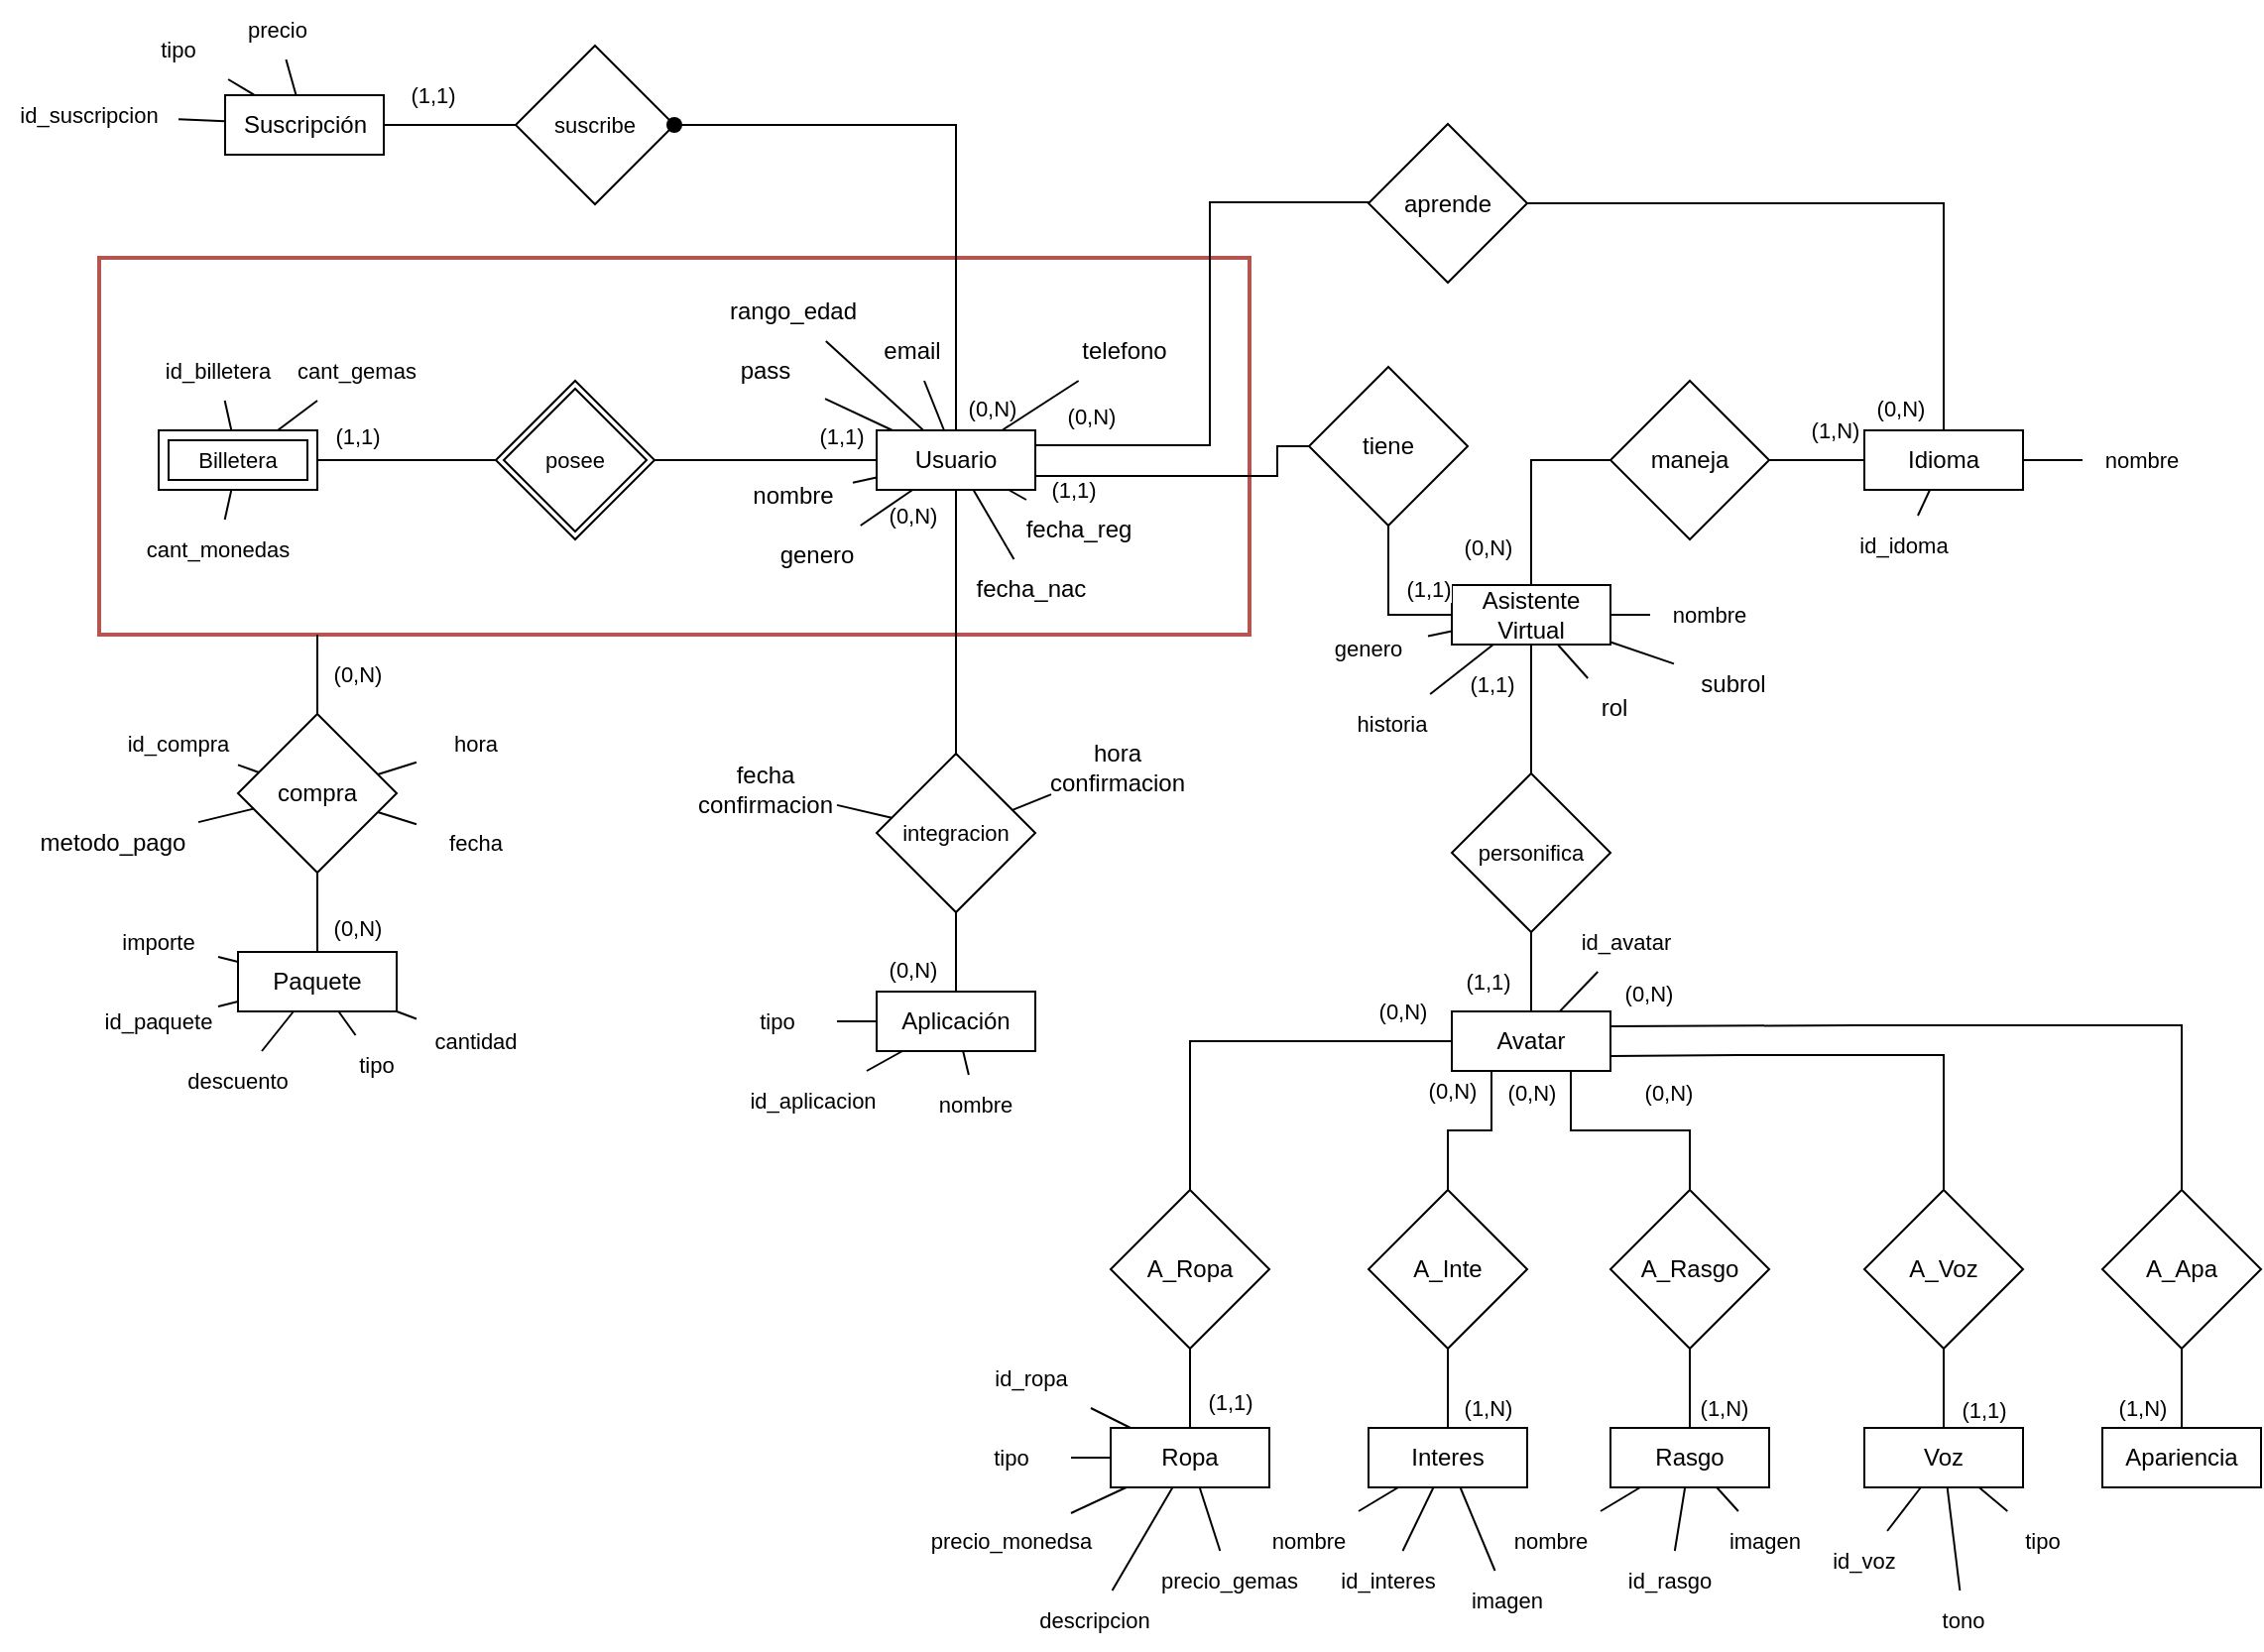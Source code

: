 <mxfile pages="2">
    <diagram id="q5gT2WLwOdPF2kQrVBGD" name="MER Base">
        <mxGraphModel dx="2038" dy="1431" grid="1" gridSize="10" guides="1" tooltips="1" connect="1" arrows="1" fold="1" page="1" pageScale="1" pageWidth="827" pageHeight="1169" math="0" shadow="0">
            <root>
                <mxCell id="0"/>
                <mxCell id="1" parent="0"/>
                <mxCell id="u5Yp9tJVJekNTXGclKFT-41" value="" style="rounded=0;whiteSpace=wrap;html=1;fontFamily=Helvetica;fontSize=11;labelBackgroundColor=default;fillColor=none;strokeColor=#b85450;strokeWidth=2;" parent="1" vertex="1">
                    <mxGeometry x="-1314" y="-870" width="580" height="190" as="geometry"/>
                </mxCell>
                <mxCell id="u5Yp9tJVJekNTXGclKFT-44" style="edgeStyle=orthogonalEdgeStyle;shape=connector;rounded=0;orthogonalLoop=1;jettySize=auto;html=1;strokeColor=default;align=center;verticalAlign=middle;fontFamily=Helvetica;fontSize=11;fontColor=default;labelBackgroundColor=default;endArrow=none;endFill=0;" parent="1" source="u5Yp9tJVJekNTXGclKFT-41" target="u5Yp9tJVJekNTXGclKFT-42" edge="1">
                    <mxGeometry relative="1" as="geometry">
                        <Array as="points">
                            <mxPoint x="-1204" y="-655"/>
                            <mxPoint x="-1204" y="-655"/>
                        </Array>
                    </mxGeometry>
                </mxCell>
                <mxCell id="u5Yp9tJVJekNTXGclKFT-46" value="(0,N)" style="edgeLabel;html=1;align=center;verticalAlign=middle;resizable=0;points=[];fontFamily=Helvetica;fontSize=11;fontColor=default;labelBackgroundColor=default;" parent="u5Yp9tJVJekNTXGclKFT-44" connectable="0" vertex="1">
                    <mxGeometry x="-0.699" y="-1" relative="1" as="geometry">
                        <mxPoint x="21" y="14" as="offset"/>
                    </mxGeometry>
                </mxCell>
                <mxCell id="103" style="edgeStyle=orthogonalEdgeStyle;rounded=0;html=1;startArrow=none;startFill=0;endArrow=none;endFill=0;" edge="1" parent="1" source="u5Yp9tJVJekNTXGclKFT-1" target="101">
                    <mxGeometry relative="1" as="geometry">
                        <Array as="points">
                            <mxPoint x="-720" y="-760"/>
                            <mxPoint x="-720" y="-775"/>
                        </Array>
                    </mxGeometry>
                </mxCell>
                <mxCell id="104" value="(1,1)" style="edgeLabel;html=1;align=center;verticalAlign=middle;resizable=0;points=[];" vertex="1" connectable="0" parent="103">
                    <mxGeometry x="-0.773" y="1" relative="1" as="geometry">
                        <mxPoint x="1" y="8" as="offset"/>
                    </mxGeometry>
                </mxCell>
                <mxCell id="u5Yp9tJVJekNTXGclKFT-1" value="Usuario" style="rounded=0;whiteSpace=wrap;html=1;" parent="1" vertex="1">
                    <mxGeometry x="-922" y="-783" width="80" height="30" as="geometry"/>
                </mxCell>
                <mxCell id="u5Yp9tJVJekNTXGclKFT-8" value="Asistente Virtual" style="rounded=0;whiteSpace=wrap;html=1;strokeColor=default;align=center;verticalAlign=middle;fontFamily=Helvetica;fontSize=12;fontColor=default;fillColor=default;" parent="1" vertex="1">
                    <mxGeometry x="-632" y="-705" width="80" height="30" as="geometry"/>
                </mxCell>
                <mxCell id="u5Yp9tJVJekNTXGclKFT-10" value="maneja" style="rhombus;whiteSpace=wrap;html=1;" parent="1" vertex="1">
                    <mxGeometry x="-552" y="-808.0" width="80" height="80" as="geometry"/>
                </mxCell>
                <mxCell id="u5Yp9tJVJekNTXGclKFT-12" value="Idioma" style="rounded=0;whiteSpace=wrap;html=1;" parent="1" vertex="1">
                    <mxGeometry x="-424" y="-783" width="80" height="30" as="geometry"/>
                </mxCell>
                <mxCell id="u5Yp9tJVJekNTXGclKFT-16" value="aprende" style="rhombus;whiteSpace=wrap;html=1;" parent="1" vertex="1">
                    <mxGeometry x="-674" y="-937.5" width="80" height="80" as="geometry"/>
                </mxCell>
                <mxCell id="u5Yp9tJVJekNTXGclKFT-36" value="posee" style="shape=rhombus;double=1;perimeter=rhombusPerimeter;whiteSpace=wrap;html=1;align=center;fontFamily=Helvetica;fontSize=11;fontColor=default;labelBackgroundColor=default;" parent="1" vertex="1">
                    <mxGeometry x="-1114" y="-808.0" width="80" height="80" as="geometry"/>
                </mxCell>
                <mxCell id="u5Yp9tJVJekNTXGclKFT-37" value="Billetera" style="shape=ext;margin=3;double=1;whiteSpace=wrap;html=1;align=center;fontFamily=Helvetica;fontSize=11;fontColor=default;labelBackgroundColor=default;" parent="1" vertex="1">
                    <mxGeometry x="-1284" y="-783.0" width="80" height="30" as="geometry"/>
                </mxCell>
                <mxCell id="u5Yp9tJVJekNTXGclKFT-42" value="compra" style="rhombus;whiteSpace=wrap;html=1;" parent="1" vertex="1">
                    <mxGeometry x="-1244" y="-640" width="80" height="80" as="geometry"/>
                </mxCell>
                <mxCell id="u5Yp9tJVJekNTXGclKFT-43" value="Paquete" style="rounded=0;whiteSpace=wrap;html=1;" parent="1" vertex="1">
                    <mxGeometry x="-1244" y="-520" width="80" height="30" as="geometry"/>
                </mxCell>
                <mxCell id="u5Yp9tJVJekNTXGclKFT-48" value="suscribe" style="rhombus;whiteSpace=wrap;html=1;fontFamily=Helvetica;fontSize=11;fontColor=default;labelBackgroundColor=default;" parent="1" vertex="1">
                    <mxGeometry x="-1104" y="-977.0" width="80" height="80" as="geometry"/>
                </mxCell>
                <mxCell id="u5Yp9tJVJekNTXGclKFT-50" value="Suscripción" style="rounded=0;whiteSpace=wrap;html=1;" parent="1" vertex="1">
                    <mxGeometry x="-1250.5" y="-952" width="80" height="30" as="geometry"/>
                </mxCell>
                <mxCell id="u5Yp9tJVJekNTXGclKFT-61" value="integracion" style="rhombus;whiteSpace=wrap;html=1;fontFamily=Helvetica;fontSize=11;fontColor=default;labelBackgroundColor=default;" parent="1" vertex="1">
                    <mxGeometry x="-922" y="-620.0" width="80" height="80" as="geometry"/>
                </mxCell>
                <mxCell id="u5Yp9tJVJekNTXGclKFT-65" value="Aplicación" style="rounded=0;whiteSpace=wrap;html=1;" parent="1" vertex="1">
                    <mxGeometry x="-922" y="-500" width="80" height="30" as="geometry"/>
                </mxCell>
                <mxCell id="u5Yp9tJVJekNTXGclKFT-67" value="personifica" style="rhombus;whiteSpace=wrap;html=1;fontFamily=Helvetica;fontSize=11;fontColor=default;labelBackgroundColor=default;" parent="1" vertex="1">
                    <mxGeometry x="-632" y="-610.0" width="80" height="80" as="geometry"/>
                </mxCell>
                <mxCell id="u5Yp9tJVJekNTXGclKFT-70" value="Avatar" style="rounded=0;whiteSpace=wrap;html=1;glass=0;" parent="1" vertex="1">
                    <mxGeometry x="-632" y="-490" width="80" height="30" as="geometry"/>
                </mxCell>
                <mxCell id="u5Yp9tJVJekNTXGclKFT-73" value="A_Inte" style="rhombus;whiteSpace=wrap;html=1;" parent="1" vertex="1">
                    <mxGeometry x="-674" y="-400" width="80" height="80" as="geometry"/>
                </mxCell>
                <mxCell id="u5Yp9tJVJekNTXGclKFT-74" value="A_Voz" style="rhombus;whiteSpace=wrap;html=1;" parent="1" vertex="1">
                    <mxGeometry x="-424" y="-400" width="80" height="80" as="geometry"/>
                </mxCell>
                <mxCell id="u5Yp9tJVJekNTXGclKFT-76" value="A_Ropa" style="rhombus;whiteSpace=wrap;html=1;" parent="1" vertex="1">
                    <mxGeometry x="-804" y="-400" width="80" height="80" as="geometry"/>
                </mxCell>
                <mxCell id="u5Yp9tJVJekNTXGclKFT-86" value="Ropa" style="rounded=0;whiteSpace=wrap;html=1;" parent="1" vertex="1">
                    <mxGeometry x="-804" y="-280" width="80" height="30" as="geometry"/>
                </mxCell>
                <mxCell id="u5Yp9tJVJekNTXGclKFT-87" value="Interes" style="rounded=0;whiteSpace=wrap;html=1;" parent="1" vertex="1">
                    <mxGeometry x="-674" y="-280" width="80" height="30" as="geometry"/>
                </mxCell>
                <mxCell id="u5Yp9tJVJekNTXGclKFT-89" value="Voz" style="rounded=0;whiteSpace=wrap;html=1;" parent="1" vertex="1">
                    <mxGeometry x="-424" y="-280" width="80" height="30" as="geometry"/>
                </mxCell>
                <mxCell id="u5Yp9tJVJekNTXGclKFT-107" value="fecha confirmacion" style="text;html=1;align=center;verticalAlign=middle;whiteSpace=wrap;rounded=0;fontSize=12;" parent="1" vertex="1">
                    <mxGeometry x="-1014" y="-620" width="72" height="35" as="geometry"/>
                </mxCell>
                <mxCell id="u5Yp9tJVJekNTXGclKFT-108" value="hora confirmacion" style="text;html=1;align=center;verticalAlign=middle;whiteSpace=wrap;rounded=0;fontSize=12;" parent="1" vertex="1">
                    <mxGeometry x="-834" y="-628" width="67" height="30" as="geometry"/>
                </mxCell>
                <mxCell id="3Wksmi16IlxtHeZWQYta-1" value="A_Rasgo" style="rhombus;whiteSpace=wrap;html=1;" parent="1" vertex="1">
                    <mxGeometry x="-552" y="-400" width="80" height="80" as="geometry"/>
                </mxCell>
                <mxCell id="3Wksmi16IlxtHeZWQYta-4" value="Rasgo" style="rounded=0;whiteSpace=wrap;html=1;" parent="1" vertex="1">
                    <mxGeometry x="-552" y="-280" width="80" height="30" as="geometry"/>
                </mxCell>
                <mxCell id="3Wksmi16IlxtHeZWQYta-5" value="A_Apa" style="rhombus;whiteSpace=wrap;html=1;" parent="1" vertex="1">
                    <mxGeometry x="-304" y="-400" width="80" height="80" as="geometry"/>
                </mxCell>
                <mxCell id="3Wksmi16IlxtHeZWQYta-8" value="Apariencia" style="rounded=0;whiteSpace=wrap;html=1;" parent="1" vertex="1">
                    <mxGeometry x="-304" y="-280" width="80" height="30" as="geometry"/>
                </mxCell>
                <mxCell id="u5Yp9tJVJekNTXGclKFT-11" value="" style="endArrow=none;html=1;rounded=0;edgeStyle=orthogonalEdgeStyle;jumpStyle=arc;" parent="1" source="u5Yp9tJVJekNTXGclKFT-8" target="u5Yp9tJVJekNTXGclKFT-10" edge="1">
                    <mxGeometry width="50" height="50" relative="1" as="geometry">
                        <mxPoint x="-504" y="-763.75" as="sourcePoint"/>
                        <mxPoint x="-667" y="-469" as="targetPoint"/>
                        <Array as="points">
                            <mxPoint x="-592" y="-768"/>
                        </Array>
                    </mxGeometry>
                </mxCell>
                <mxCell id="u5Yp9tJVJekNTXGclKFT-15" value="(0,N)" style="edgeLabel;html=1;align=center;verticalAlign=middle;resizable=0;points=[];fontFamily=Helvetica;fontSize=11;fontColor=default;labelBackgroundColor=default;" parent="u5Yp9tJVJekNTXGclKFT-11" connectable="0" vertex="1">
                    <mxGeometry x="-0.575" relative="1" as="geometry">
                        <mxPoint x="-22" y="3" as="offset"/>
                    </mxGeometry>
                </mxCell>
                <mxCell id="u5Yp9tJVJekNTXGclKFT-13" style="edgeStyle=orthogonalEdgeStyle;rounded=0;orthogonalLoop=1;jettySize=auto;html=1;endArrow=none;endFill=0;" parent="1" source="u5Yp9tJVJekNTXGclKFT-10" target="u5Yp9tJVJekNTXGclKFT-12" edge="1">
                    <mxGeometry relative="1" as="geometry"/>
                </mxCell>
                <mxCell id="u5Yp9tJVJekNTXGclKFT-14" value="(1,N)" style="edgeLabel;html=1;align=center;verticalAlign=middle;resizable=0;points=[];fontFamily=Helvetica;fontSize=11;fontColor=default;labelBackgroundColor=default;" parent="u5Yp9tJVJekNTXGclKFT-13" connectable="0" vertex="1">
                    <mxGeometry x="0.668" relative="1" as="geometry">
                        <mxPoint x="-7" y="-15" as="offset"/>
                    </mxGeometry>
                </mxCell>
                <mxCell id="u5Yp9tJVJekNTXGclKFT-17" style="edgeStyle=orthogonalEdgeStyle;shape=connector;rounded=0;orthogonalLoop=1;jettySize=auto;html=1;strokeColor=default;align=center;verticalAlign=middle;fontFamily=Helvetica;fontSize=11;fontColor=default;labelBackgroundColor=default;endArrow=none;endFill=0;exitX=1;exitY=0.25;exitDx=0;exitDy=0;" parent="1" source="u5Yp9tJVJekNTXGclKFT-1" target="u5Yp9tJVJekNTXGclKFT-16" edge="1">
                    <mxGeometry relative="1" as="geometry">
                        <Array as="points">
                            <mxPoint x="-754" y="-775"/>
                            <mxPoint x="-754" y="-898"/>
                        </Array>
                    </mxGeometry>
                </mxCell>
                <mxCell id="u5Yp9tJVJekNTXGclKFT-20" value="(0,N)" style="edgeLabel;html=1;align=center;verticalAlign=middle;resizable=0;points=[];fontFamily=Helvetica;fontSize=11;fontColor=default;labelBackgroundColor=default;" parent="u5Yp9tJVJekNTXGclKFT-17" connectable="0" vertex="1">
                    <mxGeometry x="-0.973" relative="1" as="geometry">
                        <mxPoint x="24" y="-15" as="offset"/>
                    </mxGeometry>
                </mxCell>
                <mxCell id="u5Yp9tJVJekNTXGclKFT-18" style="edgeStyle=orthogonalEdgeStyle;shape=connector;rounded=0;orthogonalLoop=1;jettySize=auto;html=1;strokeColor=default;align=center;verticalAlign=middle;fontFamily=Helvetica;fontSize=11;fontColor=default;labelBackgroundColor=default;endArrow=none;endFill=0;" parent="1" source="u5Yp9tJVJekNTXGclKFT-16" target="u5Yp9tJVJekNTXGclKFT-12" edge="1">
                    <mxGeometry relative="1" as="geometry"/>
                </mxCell>
                <mxCell id="u5Yp9tJVJekNTXGclKFT-19" value="(0,N)" style="edgeLabel;html=1;align=center;verticalAlign=middle;resizable=0;points=[];fontFamily=Helvetica;fontSize=11;fontColor=default;labelBackgroundColor=default;" parent="u5Yp9tJVJekNTXGclKFT-18" connectable="0" vertex="1">
                    <mxGeometry x="0.913" y="-1" relative="1" as="geometry">
                        <mxPoint x="-21" y="3" as="offset"/>
                    </mxGeometry>
                </mxCell>
                <mxCell id="u5Yp9tJVJekNTXGclKFT-35" style="edgeStyle=orthogonalEdgeStyle;shape=connector;rounded=0;orthogonalLoop=1;jettySize=auto;html=1;strokeColor=default;align=center;verticalAlign=middle;fontFamily=Helvetica;fontSize=11;fontColor=default;labelBackgroundColor=default;endArrow=none;endFill=0;" parent="1" source="u5Yp9tJVJekNTXGclKFT-1" target="u5Yp9tJVJekNTXGclKFT-36" edge="1">
                    <mxGeometry relative="1" as="geometry">
                        <mxPoint x="-1014" y="-768" as="targetPoint"/>
                    </mxGeometry>
                </mxCell>
                <mxCell id="u5Yp9tJVJekNTXGclKFT-39" value="(1,1)" style="edgeLabel;html=1;align=center;verticalAlign=middle;resizable=0;points=[];fontFamily=Helvetica;fontSize=11;fontColor=default;labelBackgroundColor=default;" parent="u5Yp9tJVJekNTXGclKFT-35" connectable="0" vertex="1">
                    <mxGeometry x="-0.834" relative="1" as="geometry">
                        <mxPoint x="-9" y="-12" as="offset"/>
                    </mxGeometry>
                </mxCell>
                <mxCell id="u5Yp9tJVJekNTXGclKFT-38" style="edgeStyle=orthogonalEdgeStyle;shape=connector;rounded=0;orthogonalLoop=1;jettySize=auto;html=1;strokeColor=default;align=center;verticalAlign=middle;fontFamily=Helvetica;fontSize=11;fontColor=default;labelBackgroundColor=default;endArrow=none;endFill=0;" parent="1" source="u5Yp9tJVJekNTXGclKFT-36" target="u5Yp9tJVJekNTXGclKFT-37" edge="1">
                    <mxGeometry relative="1" as="geometry"/>
                </mxCell>
                <mxCell id="u5Yp9tJVJekNTXGclKFT-40" value="(1,1)" style="edgeLabel;html=1;align=center;verticalAlign=middle;resizable=0;points=[];fontFamily=Helvetica;fontSize=11;fontColor=default;labelBackgroundColor=default;" parent="u5Yp9tJVJekNTXGclKFT-38" connectable="0" vertex="1">
                    <mxGeometry x="0.703" relative="1" as="geometry">
                        <mxPoint x="6" y="-12" as="offset"/>
                    </mxGeometry>
                </mxCell>
                <mxCell id="u5Yp9tJVJekNTXGclKFT-45" style="edgeStyle=orthogonalEdgeStyle;shape=connector;rounded=0;orthogonalLoop=1;jettySize=auto;html=1;strokeColor=default;align=center;verticalAlign=middle;fontFamily=Helvetica;fontSize=11;fontColor=default;labelBackgroundColor=default;endArrow=none;endFill=0;" parent="1" source="u5Yp9tJVJekNTXGclKFT-42" target="u5Yp9tJVJekNTXGclKFT-43" edge="1">
                    <mxGeometry relative="1" as="geometry"/>
                </mxCell>
                <mxCell id="u5Yp9tJVJekNTXGclKFT-47" value="(0,N)" style="edgeLabel;html=1;align=center;verticalAlign=middle;resizable=0;points=[];fontFamily=Helvetica;fontSize=11;fontColor=default;labelBackgroundColor=default;" parent="u5Yp9tJVJekNTXGclKFT-45" connectable="0" vertex="1">
                    <mxGeometry x="0.229" y="1" relative="1" as="geometry">
                        <mxPoint x="19" y="3" as="offset"/>
                    </mxGeometry>
                </mxCell>
                <mxCell id="u5Yp9tJVJekNTXGclKFT-49" style="edgeStyle=orthogonalEdgeStyle;shape=connector;rounded=0;orthogonalLoop=1;jettySize=auto;html=1;strokeColor=default;align=center;verticalAlign=middle;fontFamily=Helvetica;fontSize=11;fontColor=default;labelBackgroundColor=default;endArrow=none;endFill=0;" parent="1" source="u5Yp9tJVJekNTXGclKFT-1" target="u5Yp9tJVJekNTXGclKFT-48" edge="1">
                    <mxGeometry relative="1" as="geometry">
                        <Array as="points">
                            <mxPoint x="-882" y="-937"/>
                        </Array>
                    </mxGeometry>
                </mxCell>
                <mxCell id="u5Yp9tJVJekNTXGclKFT-60" value="(0,N)" style="edgeLabel;html=1;align=center;verticalAlign=middle;resizable=0;points=[];fontFamily=Helvetica;fontSize=11;fontColor=default;labelBackgroundColor=default;" parent="u5Yp9tJVJekNTXGclKFT-49" connectable="0" vertex="1">
                    <mxGeometry x="-0.926" y="2" relative="1" as="geometry">
                        <mxPoint x="20" as="offset"/>
                    </mxGeometry>
                </mxCell>
                <mxCell id="u5Yp9tJVJekNTXGclKFT-51" style="edgeStyle=orthogonalEdgeStyle;shape=connector;rounded=0;orthogonalLoop=1;jettySize=auto;html=1;strokeColor=default;align=center;verticalAlign=middle;fontFamily=Helvetica;fontSize=11;fontColor=default;labelBackgroundColor=default;endArrow=none;endFill=0;" parent="1" source="u5Yp9tJVJekNTXGclKFT-48" target="u5Yp9tJVJekNTXGclKFT-50" edge="1">
                    <mxGeometry relative="1" as="geometry">
                        <mxPoint x="-1124" y="-922.0" as="sourcePoint"/>
                    </mxGeometry>
                </mxCell>
                <mxCell id="u5Yp9tJVJekNTXGclKFT-59" value="(1,1)" style="edgeLabel;html=1;align=center;verticalAlign=middle;resizable=0;points=[];fontFamily=Helvetica;fontSize=11;fontColor=default;labelBackgroundColor=default;" parent="u5Yp9tJVJekNTXGclKFT-51" connectable="0" vertex="1">
                    <mxGeometry x="0.339" relative="1" as="geometry">
                        <mxPoint x="2" y="-15" as="offset"/>
                    </mxGeometry>
                </mxCell>
                <mxCell id="u5Yp9tJVJekNTXGclKFT-62" style="edgeStyle=orthogonalEdgeStyle;shape=connector;rounded=0;orthogonalLoop=1;jettySize=auto;html=1;strokeColor=default;align=center;verticalAlign=middle;fontFamily=Helvetica;fontSize=11;fontColor=default;labelBackgroundColor=default;endArrow=none;endFill=0;" parent="1" source="u5Yp9tJVJekNTXGclKFT-1" target="u5Yp9tJVJekNTXGclKFT-61" edge="1">
                    <mxGeometry relative="1" as="geometry"/>
                </mxCell>
                <mxCell id="u5Yp9tJVJekNTXGclKFT-84" value="(0,N)" style="edgeLabel;html=1;align=center;verticalAlign=middle;resizable=0;points=[];fontFamily=Helvetica;fontSize=11;fontColor=default;labelBackgroundColor=default;" parent="u5Yp9tJVJekNTXGclKFT-62" connectable="0" vertex="1">
                    <mxGeometry x="-0.777" relative="1" as="geometry">
                        <mxPoint x="-22" y="-2" as="offset"/>
                    </mxGeometry>
                </mxCell>
                <mxCell id="u5Yp9tJVJekNTXGclKFT-66" value="" style="edgeStyle=orthogonalEdgeStyle;shape=connector;rounded=0;orthogonalLoop=1;jettySize=auto;html=1;strokeColor=default;align=center;verticalAlign=middle;fontFamily=Helvetica;fontSize=11;fontColor=default;labelBackgroundColor=default;endArrow=none;endFill=0;" parent="1" source="u5Yp9tJVJekNTXGclKFT-61" target="u5Yp9tJVJekNTXGclKFT-65" edge="1">
                    <mxGeometry relative="1" as="geometry"/>
                </mxCell>
                <mxCell id="u5Yp9tJVJekNTXGclKFT-82" value="(0,N)" style="edgeLabel;html=1;align=center;verticalAlign=middle;resizable=0;points=[];fontFamily=Helvetica;fontSize=11;fontColor=default;labelBackgroundColor=default;" parent="u5Yp9tJVJekNTXGclKFT-66" connectable="0" vertex="1">
                    <mxGeometry x="0.426" y="-2" relative="1" as="geometry">
                        <mxPoint x="-20" as="offset"/>
                    </mxGeometry>
                </mxCell>
                <mxCell id="u5Yp9tJVJekNTXGclKFT-68" style="edgeStyle=orthogonalEdgeStyle;shape=connector;rounded=0;orthogonalLoop=1;jettySize=auto;html=1;strokeColor=default;align=center;verticalAlign=middle;fontFamily=Helvetica;fontSize=11;fontColor=default;labelBackgroundColor=default;endArrow=none;endFill=0;" parent="1" source="u5Yp9tJVJekNTXGclKFT-8" target="u5Yp9tJVJekNTXGclKFT-67" edge="1">
                    <mxGeometry relative="1" as="geometry"/>
                </mxCell>
                <mxCell id="FVOGcY9Ehc3pNcKBaOKf-2" value="(1,1)" style="edgeLabel;html=1;align=center;verticalAlign=middle;resizable=0;points=[];" parent="u5Yp9tJVJekNTXGclKFT-68" vertex="1" connectable="0">
                    <mxGeometry x="-0.811" relative="1" as="geometry">
                        <mxPoint x="-20" y="14" as="offset"/>
                    </mxGeometry>
                </mxCell>
                <mxCell id="u5Yp9tJVJekNTXGclKFT-71" style="edgeStyle=orthogonalEdgeStyle;shape=connector;rounded=0;orthogonalLoop=1;jettySize=auto;html=1;strokeColor=default;align=center;verticalAlign=middle;fontFamily=Helvetica;fontSize=11;fontColor=default;labelBackgroundColor=default;endArrow=none;endFill=0;" parent="1" source="u5Yp9tJVJekNTXGclKFT-67" target="u5Yp9tJVJekNTXGclKFT-70" edge="1">
                    <mxGeometry relative="1" as="geometry"/>
                </mxCell>
                <mxCell id="FVOGcY9Ehc3pNcKBaOKf-3" value="(1,1)" style="edgeLabel;html=1;align=center;verticalAlign=middle;resizable=0;points=[];" parent="u5Yp9tJVJekNTXGclKFT-71" vertex="1" connectable="0">
                    <mxGeometry x="0.346" relative="1" as="geometry">
                        <mxPoint x="-22" y="-2" as="offset"/>
                    </mxGeometry>
                </mxCell>
                <mxCell id="u5Yp9tJVJekNTXGclKFT-78" style="edgeStyle=orthogonalEdgeStyle;shape=connector;rounded=0;orthogonalLoop=1;jettySize=auto;html=1;entryX=0.25;entryY=1;entryDx=0;entryDy=0;strokeColor=default;align=center;verticalAlign=middle;fontFamily=Helvetica;fontSize=11;fontColor=default;labelBackgroundColor=default;endArrow=none;endFill=0;" parent="1" source="u5Yp9tJVJekNTXGclKFT-73" target="u5Yp9tJVJekNTXGclKFT-70" edge="1">
                    <mxGeometry relative="1" as="geometry"/>
                </mxCell>
                <mxCell id="u5Yp9tJVJekNTXGclKFT-97" value="(0,N)" style="edgeLabel;html=1;align=center;verticalAlign=middle;resizable=0;points=[];fontFamily=Helvetica;fontSize=11;fontColor=default;labelBackgroundColor=default;" parent="u5Yp9tJVJekNTXGclKFT-78" connectable="0" vertex="1">
                    <mxGeometry x="0.849" relative="1" as="geometry">
                        <mxPoint x="-20" y="4" as="offset"/>
                    </mxGeometry>
                </mxCell>
                <mxCell id="u5Yp9tJVJekNTXGclKFT-80" style="edgeStyle=orthogonalEdgeStyle;shape=connector;rounded=0;orthogonalLoop=1;jettySize=auto;html=1;entryX=1;entryY=0.75;entryDx=0;entryDy=0;strokeColor=default;align=center;verticalAlign=middle;fontFamily=Helvetica;fontSize=11;fontColor=default;labelBackgroundColor=default;endArrow=none;endFill=0;" parent="1" source="u5Yp9tJVJekNTXGclKFT-74" target="u5Yp9tJVJekNTXGclKFT-70" edge="1">
                    <mxGeometry relative="1" as="geometry">
                        <Array as="points">
                            <mxPoint x="-384" y="-468.0"/>
                            <mxPoint x="-488" y="-468.0"/>
                        </Array>
                    </mxGeometry>
                </mxCell>
                <mxCell id="u5Yp9tJVJekNTXGclKFT-99" value="(0,N)" style="edgeLabel;html=1;align=center;verticalAlign=middle;resizable=0;points=[];fontFamily=Helvetica;fontSize=11;fontColor=default;labelBackgroundColor=default;" parent="u5Yp9tJVJekNTXGclKFT-80" connectable="0" vertex="1">
                    <mxGeometry x="0.878" y="2" relative="1" as="geometry">
                        <mxPoint x="14" y="16" as="offset"/>
                    </mxGeometry>
                </mxCell>
                <mxCell id="u5Yp9tJVJekNTXGclKFT-77" style="edgeStyle=orthogonalEdgeStyle;shape=connector;rounded=0;orthogonalLoop=1;jettySize=auto;html=1;strokeColor=default;align=center;verticalAlign=middle;fontFamily=Helvetica;fontSize=11;fontColor=default;labelBackgroundColor=default;endArrow=none;endFill=0;" parent="1" source="u5Yp9tJVJekNTXGclKFT-76" target="u5Yp9tJVJekNTXGclKFT-70" edge="1">
                    <mxGeometry relative="1" as="geometry">
                        <Array as="points">
                            <mxPoint x="-764" y="-475.0"/>
                        </Array>
                    </mxGeometry>
                </mxCell>
                <mxCell id="u5Yp9tJVJekNTXGclKFT-96" value="(0,N)" style="edgeLabel;html=1;align=center;verticalAlign=middle;resizable=0;points=[];fontFamily=Helvetica;fontSize=11;fontColor=default;labelBackgroundColor=default;" parent="u5Yp9tJVJekNTXGclKFT-77" connectable="0" vertex="1">
                    <mxGeometry x="0.76" y="1" relative="1" as="geometry">
                        <mxPoint y="-14" as="offset"/>
                    </mxGeometry>
                </mxCell>
                <mxCell id="u5Yp9tJVJekNTXGclKFT-91" style="edgeStyle=orthogonalEdgeStyle;shape=connector;rounded=0;orthogonalLoop=1;jettySize=auto;html=1;strokeColor=default;align=center;verticalAlign=middle;fontFamily=Helvetica;fontSize=11;fontColor=default;labelBackgroundColor=default;endArrow=none;endFill=0;" parent="1" source="u5Yp9tJVJekNTXGclKFT-86" target="u5Yp9tJVJekNTXGclKFT-76" edge="1">
                    <mxGeometry relative="1" as="geometry"/>
                </mxCell>
                <mxCell id="u5Yp9tJVJekNTXGclKFT-101" value="(1,1)" style="edgeLabel;html=1;align=center;verticalAlign=middle;resizable=0;points=[];fontFamily=Helvetica;fontSize=11;fontColor=default;labelBackgroundColor=default;" parent="u5Yp9tJVJekNTXGclKFT-91" connectable="0" vertex="1">
                    <mxGeometry x="-0.352" relative="1" as="geometry">
                        <mxPoint x="20" as="offset"/>
                    </mxGeometry>
                </mxCell>
                <mxCell id="u5Yp9tJVJekNTXGclKFT-92" style="edgeStyle=orthogonalEdgeStyle;shape=connector;rounded=0;orthogonalLoop=1;jettySize=auto;html=1;strokeColor=default;align=center;verticalAlign=middle;fontFamily=Helvetica;fontSize=11;fontColor=default;labelBackgroundColor=default;endArrow=none;endFill=0;" parent="1" source="u5Yp9tJVJekNTXGclKFT-87" target="u5Yp9tJVJekNTXGclKFT-73" edge="1">
                    <mxGeometry relative="1" as="geometry"/>
                </mxCell>
                <mxCell id="u5Yp9tJVJekNTXGclKFT-102" value="(1,N)" style="edgeLabel;html=1;align=center;verticalAlign=middle;resizable=0;points=[];fontFamily=Helvetica;fontSize=11;fontColor=default;labelBackgroundColor=default;" parent="u5Yp9tJVJekNTXGclKFT-92" connectable="0" vertex="1">
                    <mxGeometry x="-0.39" relative="1" as="geometry">
                        <mxPoint x="20" y="2" as="offset"/>
                    </mxGeometry>
                </mxCell>
                <mxCell id="u5Yp9tJVJekNTXGclKFT-94" value="" style="edgeStyle=orthogonalEdgeStyle;shape=connector;rounded=0;orthogonalLoop=1;jettySize=auto;html=1;strokeColor=default;align=center;verticalAlign=middle;fontFamily=Helvetica;fontSize=11;fontColor=default;labelBackgroundColor=default;endArrow=none;endFill=0;" parent="1" source="u5Yp9tJVJekNTXGclKFT-89" target="u5Yp9tJVJekNTXGclKFT-74" edge="1">
                    <mxGeometry relative="1" as="geometry"/>
                </mxCell>
                <mxCell id="u5Yp9tJVJekNTXGclKFT-104" value="(1,1)" style="edgeLabel;html=1;align=center;verticalAlign=middle;resizable=0;points=[];fontFamily=Helvetica;fontSize=11;fontColor=default;labelBackgroundColor=default;" parent="u5Yp9tJVJekNTXGclKFT-94" connectable="0" vertex="1">
                    <mxGeometry x="-0.53" relative="1" as="geometry">
                        <mxPoint x="20" as="offset"/>
                    </mxGeometry>
                </mxCell>
                <mxCell id="u5Yp9tJVJekNTXGclKFT-109" style="shape=connector;rounded=0;orthogonalLoop=1;jettySize=auto;html=1;strokeColor=default;align=center;verticalAlign=middle;fontFamily=Helvetica;fontSize=11;fontColor=default;labelBackgroundColor=default;endArrow=none;endFill=0;" parent="1" source="u5Yp9tJVJekNTXGclKFT-107" target="u5Yp9tJVJekNTXGclKFT-61" edge="1">
                    <mxGeometry relative="1" as="geometry"/>
                </mxCell>
                <mxCell id="u5Yp9tJVJekNTXGclKFT-110" style="shape=connector;rounded=0;orthogonalLoop=1;jettySize=auto;html=1;strokeColor=default;align=center;verticalAlign=middle;fontFamily=Helvetica;fontSize=11;fontColor=default;labelBackgroundColor=default;endArrow=none;endFill=0;" parent="1" source="u5Yp9tJVJekNTXGclKFT-108" target="u5Yp9tJVJekNTXGclKFT-61" edge="1">
                    <mxGeometry relative="1" as="geometry"/>
                </mxCell>
                <mxCell id="u5Yp9tJVJekNTXGclKFT-79" style="edgeStyle=orthogonalEdgeStyle;shape=connector;rounded=0;orthogonalLoop=1;jettySize=auto;html=1;entryX=0.75;entryY=1;entryDx=0;entryDy=0;strokeColor=default;align=center;verticalAlign=middle;fontFamily=Helvetica;fontSize=11;fontColor=default;labelBackgroundColor=default;endArrow=none;endFill=0;" parent="1" source="3Wksmi16IlxtHeZWQYta-1" target="u5Yp9tJVJekNTXGclKFT-70" edge="1">
                    <mxGeometry relative="1" as="geometry">
                        <mxPoint x="-511.971" y="-399.971" as="sourcePoint"/>
                    </mxGeometry>
                </mxCell>
                <mxCell id="u5Yp9tJVJekNTXGclKFT-98" value="(0,N)" style="edgeLabel;html=1;align=center;verticalAlign=middle;resizable=0;points=[];fontFamily=Helvetica;fontSize=11;fontColor=default;labelBackgroundColor=default;" parent="u5Yp9tJVJekNTXGclKFT-79" connectable="0" vertex="1">
                    <mxGeometry x="0.79" y="-1" relative="1" as="geometry">
                        <mxPoint x="-21" y="-2" as="offset"/>
                    </mxGeometry>
                </mxCell>
                <mxCell id="3Wksmi16IlxtHeZWQYta-2" value="" style="edgeStyle=orthogonalEdgeStyle;shape=connector;rounded=0;orthogonalLoop=1;jettySize=auto;html=1;strokeColor=default;align=center;verticalAlign=middle;fontFamily=Helvetica;fontSize=11;fontColor=default;labelBackgroundColor=default;endArrow=none;endFill=0;" parent="1" source="3Wksmi16IlxtHeZWQYta-4" target="3Wksmi16IlxtHeZWQYta-1" edge="1">
                    <mxGeometry relative="1" as="geometry"/>
                </mxCell>
                <mxCell id="3Wksmi16IlxtHeZWQYta-3" value="(1,N)" style="edgeLabel;html=1;align=center;verticalAlign=middle;resizable=0;points=[];fontFamily=Helvetica;fontSize=11;fontColor=default;labelBackgroundColor=default;" parent="3Wksmi16IlxtHeZWQYta-2" connectable="0" vertex="1">
                    <mxGeometry x="-0.27" y="1" relative="1" as="geometry">
                        <mxPoint x="18" y="4" as="offset"/>
                    </mxGeometry>
                </mxCell>
                <mxCell id="u5Yp9tJVJekNTXGclKFT-81" style="edgeStyle=orthogonalEdgeStyle;shape=connector;rounded=0;orthogonalLoop=1;jettySize=auto;html=1;entryX=1;entryY=0.25;entryDx=0;entryDy=0;strokeColor=default;align=center;verticalAlign=middle;fontFamily=Helvetica;fontSize=11;fontColor=default;labelBackgroundColor=default;endArrow=none;endFill=0;" parent="1" source="3Wksmi16IlxtHeZWQYta-5" target="u5Yp9tJVJekNTXGclKFT-70" edge="1">
                    <mxGeometry relative="1" as="geometry">
                        <Array as="points">
                            <mxPoint x="-264" y="-483.0"/>
                            <mxPoint x="-428" y="-483.0"/>
                        </Array>
                        <mxPoint x="-263.971" y="-399.971" as="sourcePoint"/>
                    </mxGeometry>
                </mxCell>
                <mxCell id="u5Yp9tJVJekNTXGclKFT-100" value="(0,N)" style="edgeLabel;html=1;align=center;verticalAlign=middle;resizable=0;points=[];fontFamily=Helvetica;fontSize=11;fontColor=default;labelBackgroundColor=default;" parent="u5Yp9tJVJekNTXGclKFT-81" connectable="0" vertex="1">
                    <mxGeometry x="0.922" y="-1" relative="1" as="geometry">
                        <mxPoint x="4" y="-16" as="offset"/>
                    </mxGeometry>
                </mxCell>
                <mxCell id="3Wksmi16IlxtHeZWQYta-6" style="edgeStyle=orthogonalEdgeStyle;shape=connector;rounded=0;orthogonalLoop=1;jettySize=auto;html=1;strokeColor=default;align=center;verticalAlign=middle;fontFamily=Helvetica;fontSize=11;fontColor=default;labelBackgroundColor=default;endArrow=none;endFill=0;" parent="1" source="3Wksmi16IlxtHeZWQYta-8" target="3Wksmi16IlxtHeZWQYta-5" edge="1">
                    <mxGeometry relative="1" as="geometry"/>
                </mxCell>
                <mxCell id="3Wksmi16IlxtHeZWQYta-7" value="(1,N)" style="edgeLabel;html=1;align=center;verticalAlign=middle;resizable=0;points=[];fontFamily=Helvetica;fontSize=11;fontColor=default;labelBackgroundColor=default;" parent="3Wksmi16IlxtHeZWQYta-6" connectable="0" vertex="1">
                    <mxGeometry x="-0.512" y="-1" relative="1" as="geometry">
                        <mxPoint x="-21" as="offset"/>
                    </mxGeometry>
                </mxCell>
                <mxCell id="jOYwwTdjakLoFln-Enrr-1" value="" style="shape=waypoint;sketch=0;fillStyle=solid;size=6;pointerEvents=1;points=[];fillColor=none;resizable=0;rotatable=0;perimeter=centerPerimeter;snapToPoint=1;strokeWidth=2;" parent="1" vertex="1">
                    <mxGeometry x="-1034" y="-947" width="20" height="20" as="geometry"/>
                </mxCell>
                <mxCell id="15" style="edgeStyle=none;shape=connector;rounded=1;html=1;labelBackgroundColor=default;strokeColor=default;fontFamily=Helvetica;fontSize=11;fontColor=default;endArrow=none;endFill=0;" parent="1" source="3" target="u5Yp9tJVJekNTXGclKFT-1" edge="1">
                    <mxGeometry relative="1" as="geometry"/>
                </mxCell>
                <mxCell id="3" value="email" style="text;html=1;strokeColor=none;fillColor=none;align=center;verticalAlign=middle;whiteSpace=wrap;rounded=0;" parent="1" vertex="1">
                    <mxGeometry x="-934" y="-838" width="60" height="30" as="geometry"/>
                </mxCell>
                <mxCell id="11" style="edgeStyle=none;html=1;endArrow=none;endFill=0;" parent="1" source="4" target="u5Yp9tJVJekNTXGclKFT-1" edge="1">
                    <mxGeometry relative="1" as="geometry"/>
                </mxCell>
                <mxCell id="4" value="nombre" style="text;html=1;strokeColor=none;fillColor=none;align=center;verticalAlign=middle;whiteSpace=wrap;rounded=0;" parent="1" vertex="1">
                    <mxGeometry x="-994" y="-765" width="60" height="30" as="geometry"/>
                </mxCell>
                <mxCell id="16" style="edgeStyle=none;shape=connector;rounded=1;html=1;labelBackgroundColor=default;strokeColor=default;fontFamily=Helvetica;fontSize=11;fontColor=default;endArrow=none;endFill=0;" parent="1" source="5" target="u5Yp9tJVJekNTXGclKFT-1" edge="1">
                    <mxGeometry relative="1" as="geometry"/>
                </mxCell>
                <mxCell id="5" value="pass" style="text;html=1;strokeColor=none;fillColor=none;align=center;verticalAlign=middle;whiteSpace=wrap;rounded=0;" parent="1" vertex="1">
                    <mxGeometry x="-1008" y="-828" width="60" height="30" as="geometry"/>
                </mxCell>
                <mxCell id="13" style="edgeStyle=none;shape=connector;rounded=1;html=1;labelBackgroundColor=default;strokeColor=default;fontFamily=Helvetica;fontSize=11;fontColor=default;endArrow=none;endFill=0;" parent="1" source="6" target="u5Yp9tJVJekNTXGclKFT-1" edge="1">
                    <mxGeometry relative="1" as="geometry"/>
                </mxCell>
                <mxCell id="6" value="fecha_nac" style="text;html=1;strokeColor=none;fillColor=none;align=center;verticalAlign=middle;whiteSpace=wrap;rounded=0;" parent="1" vertex="1">
                    <mxGeometry x="-874" y="-718" width="60" height="30" as="geometry"/>
                </mxCell>
                <mxCell id="14" style="edgeStyle=none;shape=connector;rounded=1;html=1;labelBackgroundColor=default;strokeColor=default;fontFamily=Helvetica;fontSize=11;fontColor=default;endArrow=none;endFill=0;" parent="1" source="7" target="u5Yp9tJVJekNTXGclKFT-1" edge="1">
                    <mxGeometry relative="1" as="geometry"/>
                </mxCell>
                <mxCell id="7" value="fecha_reg" style="text;html=1;strokeColor=none;fillColor=none;align=center;verticalAlign=middle;whiteSpace=wrap;rounded=0;" parent="1" vertex="1">
                    <mxGeometry x="-850" y="-748" width="60" height="30" as="geometry"/>
                </mxCell>
                <mxCell id="17" style="edgeStyle=none;shape=connector;rounded=1;html=1;labelBackgroundColor=default;strokeColor=default;fontFamily=Helvetica;fontSize=11;fontColor=default;endArrow=none;endFill=0;" parent="1" source="8" target="u5Yp9tJVJekNTXGclKFT-1" edge="1">
                    <mxGeometry relative="1" as="geometry"/>
                </mxCell>
                <mxCell id="8" value="rango_edad" style="text;html=1;strokeColor=none;fillColor=none;align=center;verticalAlign=middle;whiteSpace=wrap;rounded=0;" parent="1" vertex="1">
                    <mxGeometry x="-994" y="-858" width="60" height="30" as="geometry"/>
                </mxCell>
                <mxCell id="12" style="edgeStyle=none;shape=connector;rounded=1;html=1;labelBackgroundColor=default;strokeColor=default;fontFamily=Helvetica;fontSize=11;fontColor=default;endArrow=none;endFill=0;" parent="1" source="9" target="u5Yp9tJVJekNTXGclKFT-1" edge="1">
                    <mxGeometry relative="1" as="geometry"/>
                </mxCell>
                <mxCell id="9" value="genero" style="text;html=1;strokeColor=none;fillColor=none;align=center;verticalAlign=middle;whiteSpace=wrap;rounded=0;" parent="1" vertex="1">
                    <mxGeometry x="-982" y="-735" width="60" height="30" as="geometry"/>
                </mxCell>
                <mxCell id="18" style="edgeStyle=none;shape=connector;rounded=1;html=1;labelBackgroundColor=default;strokeColor=default;fontFamily=Helvetica;fontSize=11;fontColor=default;endArrow=none;endFill=0;" parent="1" source="10" target="u5Yp9tJVJekNTXGclKFT-1" edge="1">
                    <mxGeometry relative="1" as="geometry"/>
                </mxCell>
                <mxCell id="10" value="telefono" style="text;html=1;strokeColor=none;fillColor=none;align=center;verticalAlign=middle;whiteSpace=wrap;rounded=0;" parent="1" vertex="1">
                    <mxGeometry x="-827" y="-838" width="60" height="30" as="geometry"/>
                </mxCell>
                <mxCell id="23" style="edgeStyle=none;shape=connector;rounded=1;html=1;labelBackgroundColor=default;strokeColor=default;fontFamily=Helvetica;fontSize=11;fontColor=default;endArrow=none;endFill=0;" parent="1" source="19" target="u5Yp9tJVJekNTXGclKFT-37" edge="1">
                    <mxGeometry relative="1" as="geometry"/>
                </mxCell>
                <mxCell id="19" value="id_billetera" style="text;html=1;strokeColor=none;fillColor=none;align=center;verticalAlign=middle;whiteSpace=wrap;rounded=0;fontFamily=Helvetica;fontSize=11;fontColor=default;" parent="1" vertex="1">
                    <mxGeometry x="-1284" y="-828" width="60" height="30" as="geometry"/>
                </mxCell>
                <mxCell id="24" style="edgeStyle=none;shape=connector;rounded=1;html=1;labelBackgroundColor=default;strokeColor=default;fontFamily=Helvetica;fontSize=11;fontColor=default;endArrow=none;endFill=0;" parent="1" source="20" target="u5Yp9tJVJekNTXGclKFT-37" edge="1">
                    <mxGeometry relative="1" as="geometry"/>
                </mxCell>
                <mxCell id="20" value="cant_gemas" style="text;html=1;strokeColor=none;fillColor=none;align=center;verticalAlign=middle;whiteSpace=wrap;rounded=0;fontFamily=Helvetica;fontSize=11;fontColor=default;" parent="1" vertex="1">
                    <mxGeometry x="-1214" y="-828" width="60" height="30" as="geometry"/>
                </mxCell>
                <mxCell id="22" style="edgeStyle=none;shape=connector;rounded=1;html=1;labelBackgroundColor=default;strokeColor=default;fontFamily=Helvetica;fontSize=11;fontColor=default;endArrow=none;endFill=0;" parent="1" source="21" target="u5Yp9tJVJekNTXGclKFT-37" edge="1">
                    <mxGeometry relative="1" as="geometry"/>
                </mxCell>
                <mxCell id="21" value="cant_monedas" style="text;html=1;strokeColor=none;fillColor=none;align=center;verticalAlign=middle;whiteSpace=wrap;rounded=0;fontFamily=Helvetica;fontSize=11;fontColor=default;" parent="1" vertex="1">
                    <mxGeometry x="-1284" y="-738" width="60" height="30" as="geometry"/>
                </mxCell>
                <mxCell id="30" style="edgeStyle=none;shape=connector;rounded=1;html=1;labelBackgroundColor=default;strokeColor=default;fontFamily=Helvetica;fontSize=11;fontColor=default;endArrow=none;endFill=0;" parent="1" source="25" target="u5Yp9tJVJekNTXGclKFT-8" edge="1">
                    <mxGeometry relative="1" as="geometry"/>
                </mxCell>
                <mxCell id="25" value="nombre" style="text;html=1;strokeColor=none;fillColor=none;align=center;verticalAlign=middle;whiteSpace=wrap;rounded=0;fontFamily=Helvetica;fontSize=11;fontColor=default;" parent="1" vertex="1">
                    <mxGeometry x="-532" y="-705" width="60" height="30" as="geometry"/>
                </mxCell>
                <mxCell id="29" style="edgeStyle=none;shape=connector;rounded=1;html=1;labelBackgroundColor=default;strokeColor=default;fontFamily=Helvetica;fontSize=11;fontColor=default;endArrow=none;endFill=0;" parent="1" source="26" target="u5Yp9tJVJekNTXGclKFT-8" edge="1">
                    <mxGeometry relative="1" as="geometry"/>
                </mxCell>
                <mxCell id="26" value="genero" style="text;html=1;strokeColor=none;fillColor=none;align=center;verticalAlign=middle;whiteSpace=wrap;rounded=0;fontFamily=Helvetica;fontSize=11;fontColor=default;" parent="1" vertex="1">
                    <mxGeometry x="-704" y="-688" width="60" height="30" as="geometry"/>
                </mxCell>
                <mxCell id="28" style="edgeStyle=none;shape=connector;rounded=1;html=1;labelBackgroundColor=default;strokeColor=default;fontFamily=Helvetica;fontSize=11;fontColor=default;endArrow=none;endFill=0;" parent="1" source="27" target="u5Yp9tJVJekNTXGclKFT-8" edge="1">
                    <mxGeometry relative="1" as="geometry"/>
                </mxCell>
                <mxCell id="27" value="historia" style="text;html=1;strokeColor=none;fillColor=none;align=center;verticalAlign=middle;whiteSpace=wrap;rounded=0;fontFamily=Helvetica;fontSize=11;fontColor=default;" parent="1" vertex="1">
                    <mxGeometry x="-692" y="-650" width="60" height="30" as="geometry"/>
                </mxCell>
                <mxCell id="34" style="edgeStyle=none;shape=connector;rounded=1;html=1;labelBackgroundColor=default;strokeColor=default;fontFamily=Helvetica;fontSize=11;fontColor=default;endArrow=none;endFill=0;" parent="1" source="31" target="u5Yp9tJVJekNTXGclKFT-12" edge="1">
                    <mxGeometry relative="1" as="geometry"/>
                </mxCell>
                <mxCell id="31" value="id_idoma" style="text;html=1;strokeColor=none;fillColor=none;align=center;verticalAlign=middle;whiteSpace=wrap;rounded=0;fontFamily=Helvetica;fontSize=11;fontColor=default;" parent="1" vertex="1">
                    <mxGeometry x="-434" y="-740" width="60" height="30" as="geometry"/>
                </mxCell>
                <mxCell id="33" style="edgeStyle=none;shape=connector;rounded=1;html=1;labelBackgroundColor=default;strokeColor=default;fontFamily=Helvetica;fontSize=11;fontColor=default;endArrow=none;endFill=0;" parent="1" source="32" target="u5Yp9tJVJekNTXGclKFT-12" edge="1">
                    <mxGeometry relative="1" as="geometry"/>
                </mxCell>
                <mxCell id="32" value="nombre" style="text;html=1;strokeColor=none;fillColor=none;align=center;verticalAlign=middle;whiteSpace=wrap;rounded=0;fontFamily=Helvetica;fontSize=11;fontColor=default;" parent="1" vertex="1">
                    <mxGeometry x="-314" y="-783" width="60" height="30" as="geometry"/>
                </mxCell>
                <mxCell id="36" style="edgeStyle=none;shape=connector;rounded=1;html=1;labelBackgroundColor=default;strokeColor=default;fontFamily=Helvetica;fontSize=11;fontColor=default;endArrow=none;endFill=0;" parent="1" source="35" target="u5Yp9tJVJekNTXGclKFT-70" edge="1">
                    <mxGeometry relative="1" as="geometry"/>
                </mxCell>
                <mxCell id="35" value="id_avatar" style="text;html=1;strokeColor=none;fillColor=none;align=center;verticalAlign=middle;whiteSpace=wrap;rounded=0;fontFamily=Helvetica;fontSize=11;fontColor=default;" parent="1" vertex="1">
                    <mxGeometry x="-574" y="-540" width="60" height="30" as="geometry"/>
                </mxCell>
                <mxCell id="38" style="edgeStyle=none;shape=connector;rounded=1;html=1;labelBackgroundColor=default;strokeColor=default;fontFamily=Helvetica;fontSize=11;fontColor=default;endArrow=none;endFill=0;" parent="1" source="37" target="u5Yp9tJVJekNTXGclKFT-89" edge="1">
                    <mxGeometry relative="1" as="geometry"/>
                </mxCell>
                <mxCell id="37" value="id_voz" style="text;html=1;strokeColor=none;fillColor=none;align=center;verticalAlign=middle;whiteSpace=wrap;rounded=0;fontFamily=Helvetica;fontSize=11;fontColor=default;" parent="1" vertex="1">
                    <mxGeometry x="-454" y="-228" width="60" height="30" as="geometry"/>
                </mxCell>
                <mxCell id="48" style="edgeStyle=none;shape=connector;rounded=1;html=1;labelBackgroundColor=default;strokeColor=default;fontFamily=Helvetica;fontSize=11;fontColor=default;endArrow=none;endFill=0;" parent="1" source="39" target="u5Yp9tJVJekNTXGclKFT-89" edge="1">
                    <mxGeometry relative="1" as="geometry"/>
                </mxCell>
                <mxCell id="39" value="tipo" style="text;html=1;strokeColor=none;fillColor=none;align=center;verticalAlign=middle;whiteSpace=wrap;rounded=0;fontFamily=Helvetica;fontSize=11;fontColor=default;" parent="1" vertex="1">
                    <mxGeometry x="-364" y="-238" width="60" height="30" as="geometry"/>
                </mxCell>
                <mxCell id="47" style="edgeStyle=none;shape=connector;rounded=1;html=1;labelBackgroundColor=default;strokeColor=default;fontFamily=Helvetica;fontSize=11;fontColor=default;endArrow=none;endFill=0;" parent="1" source="40" target="u5Yp9tJVJekNTXGclKFT-89" edge="1">
                    <mxGeometry relative="1" as="geometry"/>
                </mxCell>
                <mxCell id="40" value="tono" style="text;html=1;strokeColor=none;fillColor=none;align=center;verticalAlign=middle;whiteSpace=wrap;rounded=0;fontFamily=Helvetica;fontSize=11;fontColor=default;" parent="1" vertex="1">
                    <mxGeometry x="-404" y="-198" width="60" height="30" as="geometry"/>
                </mxCell>
                <mxCell id="45" style="edgeStyle=none;shape=connector;rounded=1;html=1;labelBackgroundColor=default;strokeColor=default;fontFamily=Helvetica;fontSize=11;fontColor=default;endArrow=none;endFill=0;" parent="1" source="41" target="3Wksmi16IlxtHeZWQYta-4" edge="1">
                    <mxGeometry relative="1" as="geometry"/>
                </mxCell>
                <mxCell id="41" value="id_rasgo" style="text;html=1;strokeColor=none;fillColor=none;align=center;verticalAlign=middle;whiteSpace=wrap;rounded=0;fontFamily=Helvetica;fontSize=11;fontColor=default;" parent="1" vertex="1">
                    <mxGeometry x="-552" y="-218" width="60" height="30" as="geometry"/>
                </mxCell>
                <mxCell id="46" style="edgeStyle=none;shape=connector;rounded=1;html=1;labelBackgroundColor=default;strokeColor=default;fontFamily=Helvetica;fontSize=11;fontColor=default;endArrow=none;endFill=0;" parent="1" source="42" target="3Wksmi16IlxtHeZWQYta-4" edge="1">
                    <mxGeometry relative="1" as="geometry"/>
                </mxCell>
                <mxCell id="42" value="imagen" style="text;html=1;strokeColor=none;fillColor=none;align=center;verticalAlign=middle;whiteSpace=wrap;rounded=0;fontFamily=Helvetica;fontSize=11;fontColor=default;" parent="1" vertex="1">
                    <mxGeometry x="-504" y="-238" width="60" height="30" as="geometry"/>
                </mxCell>
                <mxCell id="44" style="edgeStyle=none;shape=connector;rounded=1;html=1;labelBackgroundColor=default;strokeColor=default;fontFamily=Helvetica;fontSize=11;fontColor=default;endArrow=none;endFill=0;" parent="1" source="43" target="3Wksmi16IlxtHeZWQYta-4" edge="1">
                    <mxGeometry relative="1" as="geometry"/>
                </mxCell>
                <mxCell id="43" value="nombre" style="text;html=1;strokeColor=none;fillColor=none;align=center;verticalAlign=middle;whiteSpace=wrap;rounded=0;fontFamily=Helvetica;fontSize=11;fontColor=default;" parent="1" vertex="1">
                    <mxGeometry x="-612" y="-238" width="60" height="30" as="geometry"/>
                </mxCell>
                <mxCell id="53" style="edgeStyle=none;shape=connector;rounded=1;html=1;labelBackgroundColor=default;strokeColor=default;fontFamily=Helvetica;fontSize=11;fontColor=default;endArrow=none;endFill=0;" parent="1" source="49" target="u5Yp9tJVJekNTXGclKFT-87" edge="1">
                    <mxGeometry relative="1" as="geometry"/>
                </mxCell>
                <mxCell id="49" value="id_interes" style="text;html=1;strokeColor=none;fillColor=none;align=center;verticalAlign=middle;whiteSpace=wrap;rounded=0;fontFamily=Helvetica;fontSize=11;fontColor=default;" parent="1" vertex="1">
                    <mxGeometry x="-694" y="-218" width="60" height="30" as="geometry"/>
                </mxCell>
                <mxCell id="52" style="edgeStyle=none;shape=connector;rounded=1;html=1;labelBackgroundColor=default;strokeColor=default;fontFamily=Helvetica;fontSize=11;fontColor=default;endArrow=none;endFill=0;" parent="1" source="50" target="u5Yp9tJVJekNTXGclKFT-87" edge="1">
                    <mxGeometry relative="1" as="geometry"/>
                </mxCell>
                <mxCell id="50" value="imagen" style="text;html=1;strokeColor=none;fillColor=none;align=center;verticalAlign=middle;whiteSpace=wrap;rounded=0;fontFamily=Helvetica;fontSize=11;fontColor=default;" parent="1" vertex="1">
                    <mxGeometry x="-634" y="-208" width="60" height="30" as="geometry"/>
                </mxCell>
                <mxCell id="54" style="edgeStyle=none;shape=connector;rounded=1;html=1;labelBackgroundColor=default;strokeColor=default;fontFamily=Helvetica;fontSize=11;fontColor=default;endArrow=none;endFill=0;" parent="1" source="51" target="u5Yp9tJVJekNTXGclKFT-87" edge="1">
                    <mxGeometry relative="1" as="geometry"/>
                </mxCell>
                <mxCell id="51" value="nombre" style="text;html=1;strokeColor=none;fillColor=none;align=center;verticalAlign=middle;whiteSpace=wrap;rounded=0;fontFamily=Helvetica;fontSize=11;fontColor=default;" parent="1" vertex="1">
                    <mxGeometry x="-734" y="-238" width="60" height="30" as="geometry"/>
                </mxCell>
                <mxCell id="62" style="edgeStyle=none;shape=connector;rounded=1;html=1;labelBackgroundColor=default;strokeColor=default;fontFamily=Helvetica;fontSize=11;fontColor=default;endArrow=none;endFill=0;" parent="1" source="56" target="u5Yp9tJVJekNTXGclKFT-86" edge="1">
                    <mxGeometry relative="1" as="geometry"/>
                </mxCell>
                <mxCell id="56" value="id_ropa" style="text;html=1;strokeColor=none;fillColor=none;align=center;verticalAlign=middle;whiteSpace=wrap;rounded=0;fontFamily=Helvetica;fontSize=11;fontColor=default;" parent="1" vertex="1">
                    <mxGeometry x="-874" y="-320" width="60" height="30" as="geometry"/>
                </mxCell>
                <mxCell id="64" style="edgeStyle=none;shape=connector;rounded=1;html=1;labelBackgroundColor=default;strokeColor=default;fontFamily=Helvetica;fontSize=11;fontColor=default;endArrow=none;endFill=0;" parent="1" source="57" target="u5Yp9tJVJekNTXGclKFT-86" edge="1">
                    <mxGeometry relative="1" as="geometry"/>
                </mxCell>
                <mxCell id="57" value="descripcion" style="text;html=1;strokeColor=none;fillColor=none;align=center;verticalAlign=middle;whiteSpace=wrap;rounded=0;fontFamily=Helvetica;fontSize=11;fontColor=default;" parent="1" vertex="1">
                    <mxGeometry x="-842" y="-198" width="60" height="30" as="geometry"/>
                </mxCell>
                <mxCell id="61" style="edgeStyle=none;shape=connector;rounded=1;html=1;labelBackgroundColor=default;strokeColor=default;fontFamily=Helvetica;fontSize=11;fontColor=default;endArrow=none;endFill=0;" parent="1" source="58" target="u5Yp9tJVJekNTXGclKFT-86" edge="1">
                    <mxGeometry relative="1" as="geometry"/>
                </mxCell>
                <mxCell id="58" value="tipo" style="text;html=1;strokeColor=none;fillColor=none;align=center;verticalAlign=middle;whiteSpace=wrap;rounded=0;fontFamily=Helvetica;fontSize=11;fontColor=default;" parent="1" vertex="1">
                    <mxGeometry x="-884" y="-280" width="60" height="30" as="geometry"/>
                </mxCell>
                <mxCell id="63" style="edgeStyle=none;shape=connector;rounded=1;html=1;labelBackgroundColor=default;strokeColor=default;fontFamily=Helvetica;fontSize=11;fontColor=default;endArrow=none;endFill=0;" parent="1" source="59" target="u5Yp9tJVJekNTXGclKFT-86" edge="1">
                    <mxGeometry relative="1" as="geometry"/>
                </mxCell>
                <mxCell id="59" value="precio_gemas" style="text;html=1;strokeColor=none;fillColor=none;align=center;verticalAlign=middle;whiteSpace=wrap;rounded=0;fontFamily=Helvetica;fontSize=11;fontColor=default;" parent="1" vertex="1">
                    <mxGeometry x="-774" y="-218" width="60" height="30" as="geometry"/>
                </mxCell>
                <mxCell id="65" style="edgeStyle=none;shape=connector;rounded=1;html=1;labelBackgroundColor=default;strokeColor=default;fontFamily=Helvetica;fontSize=11;fontColor=default;endArrow=none;endFill=0;" parent="1" source="60" target="u5Yp9tJVJekNTXGclKFT-86" edge="1">
                    <mxGeometry relative="1" as="geometry"/>
                </mxCell>
                <mxCell id="60" value="precio_monedsa" style="text;html=1;strokeColor=none;fillColor=none;align=center;verticalAlign=middle;whiteSpace=wrap;rounded=0;fontFamily=Helvetica;fontSize=11;fontColor=default;" parent="1" vertex="1">
                    <mxGeometry x="-884" y="-238" width="60" height="30" as="geometry"/>
                </mxCell>
                <mxCell id="72" style="edgeStyle=none;shape=connector;rounded=1;html=1;labelBackgroundColor=default;strokeColor=default;fontFamily=Helvetica;fontSize=11;fontColor=default;endArrow=none;endFill=0;" parent="1" source="66" target="u5Yp9tJVJekNTXGclKFT-43" edge="1">
                    <mxGeometry relative="1" as="geometry"/>
                </mxCell>
                <mxCell id="66" value="id_paquete" style="text;html=1;strokeColor=none;fillColor=none;align=center;verticalAlign=middle;whiteSpace=wrap;rounded=0;fontFamily=Helvetica;fontSize=11;fontColor=default;" parent="1" vertex="1">
                    <mxGeometry x="-1314" y="-500" width="60" height="30" as="geometry"/>
                </mxCell>
                <mxCell id="74" style="edgeStyle=none;shape=connector;rounded=1;html=1;labelBackgroundColor=default;strokeColor=default;fontFamily=Helvetica;fontSize=11;fontColor=default;endArrow=none;endFill=0;" parent="1" source="67" target="u5Yp9tJVJekNTXGclKFT-43" edge="1">
                    <mxGeometry relative="1" as="geometry"/>
                </mxCell>
                <mxCell id="67" value="tipo" style="text;html=1;strokeColor=none;fillColor=none;align=center;verticalAlign=middle;whiteSpace=wrap;rounded=0;fontFamily=Helvetica;fontSize=11;fontColor=default;" parent="1" vertex="1">
                    <mxGeometry x="-1204" y="-478" width="60" height="30" as="geometry"/>
                </mxCell>
                <mxCell id="75" style="edgeStyle=none;shape=connector;rounded=1;html=1;labelBackgroundColor=default;strokeColor=default;fontFamily=Helvetica;fontSize=11;fontColor=default;endArrow=none;endFill=0;" parent="1" source="68" target="u5Yp9tJVJekNTXGclKFT-43" edge="1">
                    <mxGeometry relative="1" as="geometry"/>
                </mxCell>
                <mxCell id="68" value="cantidad" style="text;html=1;strokeColor=none;fillColor=none;align=center;verticalAlign=middle;whiteSpace=wrap;rounded=0;fontFamily=Helvetica;fontSize=11;fontColor=default;" parent="1" vertex="1">
                    <mxGeometry x="-1154" y="-490" width="60" height="30" as="geometry"/>
                </mxCell>
                <mxCell id="71" style="edgeStyle=none;shape=connector;rounded=1;html=1;labelBackgroundColor=default;strokeColor=default;fontFamily=Helvetica;fontSize=11;fontColor=default;endArrow=none;endFill=0;" parent="1" source="69" target="u5Yp9tJVJekNTXGclKFT-43" edge="1">
                    <mxGeometry relative="1" as="geometry"/>
                </mxCell>
                <mxCell id="69" value="importe" style="text;html=1;strokeColor=none;fillColor=none;align=center;verticalAlign=middle;whiteSpace=wrap;rounded=0;fontFamily=Helvetica;fontSize=11;fontColor=default;" parent="1" vertex="1">
                    <mxGeometry x="-1314" y="-540" width="60" height="30" as="geometry"/>
                </mxCell>
                <mxCell id="73" style="edgeStyle=none;shape=connector;rounded=1;html=1;labelBackgroundColor=default;strokeColor=default;fontFamily=Helvetica;fontSize=11;fontColor=default;endArrow=none;endFill=0;" parent="1" source="70" target="u5Yp9tJVJekNTXGclKFT-43" edge="1">
                    <mxGeometry relative="1" as="geometry"/>
                </mxCell>
                <mxCell id="70" value="descuento" style="text;html=1;strokeColor=none;fillColor=none;align=center;verticalAlign=middle;whiteSpace=wrap;rounded=0;fontFamily=Helvetica;fontSize=11;fontColor=default;" parent="1" vertex="1">
                    <mxGeometry x="-1274" y="-470" width="60" height="30" as="geometry"/>
                </mxCell>
                <mxCell id="81" style="edgeStyle=none;shape=connector;rounded=1;html=1;labelBackgroundColor=default;strokeColor=default;fontFamily=Helvetica;fontSize=11;fontColor=default;endArrow=none;endFill=0;" parent="1" source="76" target="u5Yp9tJVJekNTXGclKFT-50" edge="1">
                    <mxGeometry relative="1" as="geometry"/>
                </mxCell>
                <mxCell id="76" value="precio" style="text;html=1;strokeColor=none;fillColor=none;align=center;verticalAlign=middle;whiteSpace=wrap;rounded=0;fontFamily=Helvetica;fontSize=11;fontColor=default;" parent="1" vertex="1">
                    <mxGeometry x="-1254" y="-1000" width="60" height="30" as="geometry"/>
                </mxCell>
                <mxCell id="80" style="edgeStyle=none;shape=connector;rounded=1;html=1;labelBackgroundColor=default;strokeColor=default;fontFamily=Helvetica;fontSize=11;fontColor=default;endArrow=none;endFill=0;" parent="1" source="77" target="u5Yp9tJVJekNTXGclKFT-50" edge="1">
                    <mxGeometry relative="1" as="geometry"/>
                </mxCell>
                <mxCell id="77" value="tipo" style="text;html=1;strokeColor=none;fillColor=none;align=center;verticalAlign=middle;whiteSpace=wrap;rounded=0;fontFamily=Helvetica;fontSize=11;fontColor=default;" parent="1" vertex="1">
                    <mxGeometry x="-1304" y="-990" width="60" height="30" as="geometry"/>
                </mxCell>
                <mxCell id="79" style="edgeStyle=none;shape=connector;rounded=1;html=1;labelBackgroundColor=default;strokeColor=default;fontFamily=Helvetica;fontSize=11;fontColor=default;endArrow=none;endFill=0;" parent="1" source="78" target="u5Yp9tJVJekNTXGclKFT-50" edge="1">
                    <mxGeometry relative="1" as="geometry"/>
                </mxCell>
                <mxCell id="78" value="id_suscripcion" style="text;html=1;strokeColor=none;fillColor=none;align=center;verticalAlign=middle;whiteSpace=wrap;rounded=0;fontFamily=Helvetica;fontSize=11;fontColor=default;" parent="1" vertex="1">
                    <mxGeometry x="-1364" y="-957" width="90" height="30" as="geometry"/>
                </mxCell>
                <mxCell id="86" style="edgeStyle=none;shape=connector;rounded=1;html=1;labelBackgroundColor=default;strokeColor=default;fontFamily=Helvetica;fontSize=11;fontColor=default;endArrow=none;endFill=0;" parent="1" source="82" target="u5Yp9tJVJekNTXGclKFT-65" edge="1">
                    <mxGeometry relative="1" as="geometry"/>
                </mxCell>
                <mxCell id="82" value="id_aplicacion" style="text;html=1;strokeColor=none;fillColor=none;align=center;verticalAlign=middle;whiteSpace=wrap;rounded=0;fontFamily=Helvetica;fontSize=11;fontColor=default;" parent="1" vertex="1">
                    <mxGeometry x="-984" y="-460" width="60" height="30" as="geometry"/>
                </mxCell>
                <mxCell id="87" style="edgeStyle=none;shape=connector;rounded=1;html=1;labelBackgroundColor=default;strokeColor=default;fontFamily=Helvetica;fontSize=11;fontColor=default;endArrow=none;endFill=0;" parent="1" source="83" target="u5Yp9tJVJekNTXGclKFT-65" edge="1">
                    <mxGeometry relative="1" as="geometry"/>
                </mxCell>
                <mxCell id="83" value="nombre" style="text;html=1;strokeColor=none;fillColor=none;align=center;verticalAlign=middle;whiteSpace=wrap;rounded=0;fontFamily=Helvetica;fontSize=11;fontColor=default;" parent="1" vertex="1">
                    <mxGeometry x="-902" y="-458" width="60" height="30" as="geometry"/>
                </mxCell>
                <mxCell id="85" style="edgeStyle=none;shape=connector;rounded=1;html=1;labelBackgroundColor=default;strokeColor=default;fontFamily=Helvetica;fontSize=11;fontColor=default;endArrow=none;endFill=0;" parent="1" source="84" target="u5Yp9tJVJekNTXGclKFT-65" edge="1">
                    <mxGeometry relative="1" as="geometry"/>
                </mxCell>
                <mxCell id="84" value="tipo" style="text;html=1;strokeColor=none;fillColor=none;align=center;verticalAlign=middle;whiteSpace=wrap;rounded=0;fontFamily=Helvetica;fontSize=11;fontColor=default;" parent="1" vertex="1">
                    <mxGeometry x="-1002" y="-500" width="60" height="30" as="geometry"/>
                </mxCell>
                <mxCell id="92" style="edgeStyle=none;shape=connector;rounded=1;html=1;labelBackgroundColor=default;strokeColor=default;fontFamily=Helvetica;fontSize=11;fontColor=default;endArrow=none;endFill=0;" parent="1" source="88" target="u5Yp9tJVJekNTXGclKFT-42" edge="1">
                    <mxGeometry relative="1" as="geometry"/>
                </mxCell>
                <mxCell id="88" value="id_compra" style="text;html=1;strokeColor=none;fillColor=none;align=center;verticalAlign=middle;whiteSpace=wrap;rounded=0;fontFamily=Helvetica;fontSize=11;fontColor=default;" parent="1" vertex="1">
                    <mxGeometry x="-1304" y="-640" width="60" height="30" as="geometry"/>
                </mxCell>
                <mxCell id="91" style="edgeStyle=none;shape=connector;rounded=1;html=1;labelBackgroundColor=default;strokeColor=default;fontFamily=Helvetica;fontSize=11;fontColor=default;endArrow=none;endFill=0;" parent="1" source="89" target="u5Yp9tJVJekNTXGclKFT-42" edge="1">
                    <mxGeometry relative="1" as="geometry"/>
                </mxCell>
                <mxCell id="89" value="hora" style="text;html=1;strokeColor=none;fillColor=none;align=center;verticalAlign=middle;whiteSpace=wrap;rounded=0;fontFamily=Helvetica;fontSize=11;fontColor=default;" parent="1" vertex="1">
                    <mxGeometry x="-1154" y="-640" width="60" height="30" as="geometry"/>
                </mxCell>
                <mxCell id="94" style="edgeStyle=none;html=1;endArrow=none;endFill=0;" parent="1" source="93" target="u5Yp9tJVJekNTXGclKFT-42" edge="1">
                    <mxGeometry relative="1" as="geometry"/>
                </mxCell>
                <mxCell id="93" value="fecha" style="text;html=1;strokeColor=none;fillColor=none;align=center;verticalAlign=middle;whiteSpace=wrap;rounded=0;fontFamily=Helvetica;fontSize=11;fontColor=default;" parent="1" vertex="1">
                    <mxGeometry x="-1154" y="-590" width="60" height="30" as="geometry"/>
                </mxCell>
                <mxCell id="96" style="edgeStyle=none;html=1;endArrow=none;endFill=0;" edge="1" parent="1" source="95" target="u5Yp9tJVJekNTXGclKFT-42">
                    <mxGeometry relative="1" as="geometry"/>
                </mxCell>
                <mxCell id="95" value="metodo_pago" style="text;html=1;strokeColor=none;fillColor=none;align=center;verticalAlign=middle;whiteSpace=wrap;rounded=0;" vertex="1" parent="1">
                    <mxGeometry x="-1350" y="-590" width="86" height="30" as="geometry"/>
                </mxCell>
                <mxCell id="99" style="edgeStyle=none;html=1;endArrow=none;endFill=0;" edge="1" parent="1" source="97" target="u5Yp9tJVJekNTXGclKFT-8">
                    <mxGeometry relative="1" as="geometry"/>
                </mxCell>
                <mxCell id="97" value="rol" style="text;html=1;strokeColor=none;fillColor=none;align=center;verticalAlign=middle;whiteSpace=wrap;rounded=0;" vertex="1" parent="1">
                    <mxGeometry x="-580" y="-658" width="60" height="30" as="geometry"/>
                </mxCell>
                <mxCell id="100" style="edgeStyle=none;html=1;endArrow=none;endFill=0;" edge="1" parent="1" source="98" target="u5Yp9tJVJekNTXGclKFT-8">
                    <mxGeometry relative="1" as="geometry"/>
                </mxCell>
                <mxCell id="98" value="subrol" style="text;html=1;strokeColor=none;fillColor=none;align=center;verticalAlign=middle;whiteSpace=wrap;rounded=0;" vertex="1" parent="1">
                    <mxGeometry x="-520" y="-670" width="60" height="30" as="geometry"/>
                </mxCell>
                <mxCell id="101" value="tiene" style="rhombus;whiteSpace=wrap;html=1;" vertex="1" parent="1">
                    <mxGeometry x="-704" y="-815" width="80" height="80" as="geometry"/>
                </mxCell>
                <mxCell id="102" value="" style="endArrow=none;html=1;edgeStyle=orthogonalEdgeStyle;endFill=0;startArrow=none;startFill=0;rounded=0;" edge="1" parent="1" source="u5Yp9tJVJekNTXGclKFT-8" target="101">
                    <mxGeometry width="50" height="50" relative="1" as="geometry">
                        <mxPoint x="-730" y="-590" as="sourcePoint"/>
                        <mxPoint x="-680" y="-640" as="targetPoint"/>
                        <Array as="points">
                            <mxPoint x="-664" y="-690"/>
                        </Array>
                    </mxGeometry>
                </mxCell>
                <mxCell id="105" value="(1,1)" style="edgeLabel;html=1;align=center;verticalAlign=middle;resizable=0;points=[];" vertex="1" connectable="0" parent="102">
                    <mxGeometry x="-0.368" y="-1" relative="1" as="geometry">
                        <mxPoint x="12" y="-12" as="offset"/>
                    </mxGeometry>
                </mxCell>
            </root>
        </mxGraphModel>
    </diagram>
</mxfile>
